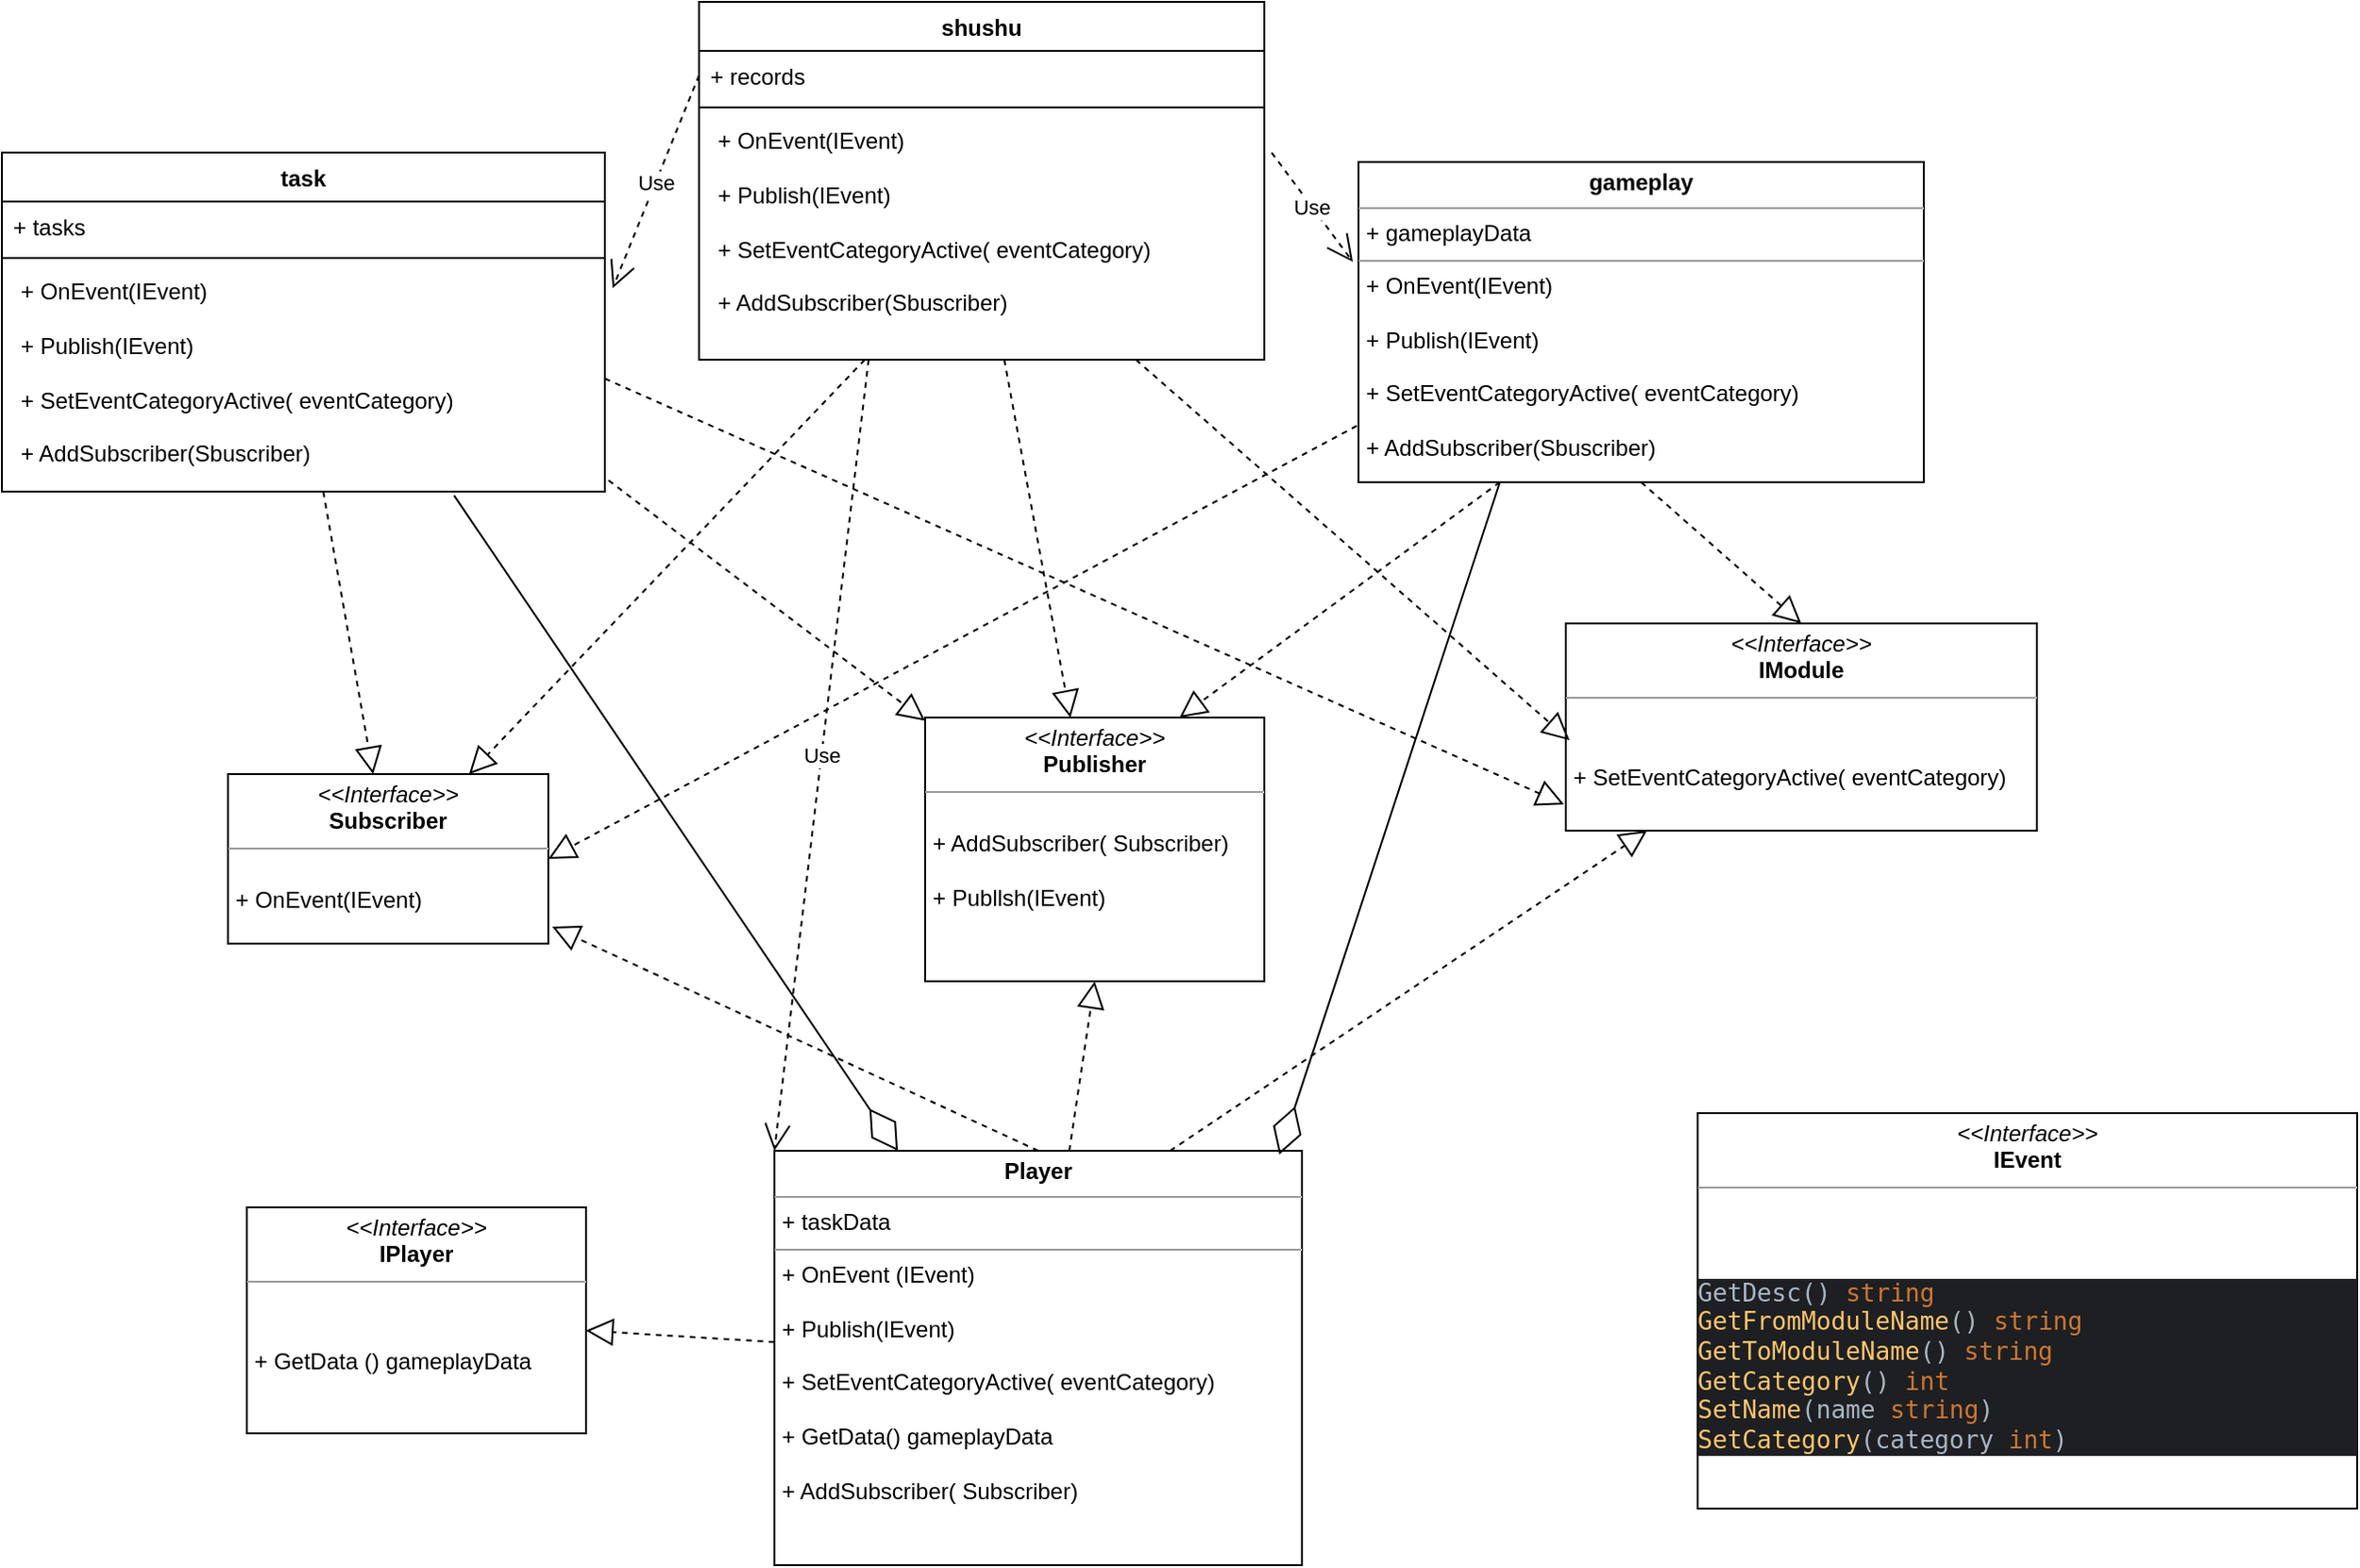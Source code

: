 <mxfile version="21.0.6" type="device"><diagram name="第 1 页" id="54fpp_WpTDdPFJokEVUT"><mxGraphModel dx="2261" dy="1901" grid="1" gridSize="10" guides="1" tooltips="1" connect="1" arrows="1" fold="1" page="1" pageScale="1" pageWidth="827" pageHeight="1169" math="0" shadow="0"><root><mxCell id="0"/><mxCell id="1" parent="0"/><mxCell id="NyXPxZz_sFKsWelykBak-12" value="task" style="swimlane;fontStyle=1;align=center;verticalAlign=top;childLayout=stackLayout;horizontal=1;startSize=26;horizontalStack=0;resizeParent=1;resizeParentMax=0;resizeLast=0;collapsible=1;marginBottom=0;whiteSpace=wrap;html=1;" vertex="1" parent="1"><mxGeometry x="-270" y="-10" width="320" height="180" as="geometry"/></mxCell><mxCell id="NyXPxZz_sFKsWelykBak-13" value="+ tasks" style="text;strokeColor=none;fillColor=none;align=left;verticalAlign=top;spacingLeft=4;spacingRight=4;overflow=hidden;rotatable=0;points=[[0,0.5],[1,0.5]];portConstraint=eastwest;whiteSpace=wrap;html=1;" vertex="1" parent="NyXPxZz_sFKsWelykBak-12"><mxGeometry y="26" width="320" height="26" as="geometry"/></mxCell><mxCell id="NyXPxZz_sFKsWelykBak-14" value="" style="line;strokeWidth=1;fillColor=none;align=left;verticalAlign=middle;spacingTop=-1;spacingLeft=3;spacingRight=3;rotatable=0;labelPosition=right;points=[];portConstraint=eastwest;strokeColor=inherit;" vertex="1" parent="NyXPxZz_sFKsWelykBak-12"><mxGeometry y="52" width="320" height="8" as="geometry"/></mxCell><mxCell id="NyXPxZz_sFKsWelykBak-15" value="&lt;p style=&quot;border-color: var(--border-color); margin: 0px 0px 0px 4px;&quot;&gt;+ OnEvent(IEvent)&lt;/p&gt;&lt;p style=&quot;border-color: var(--border-color); margin: 0px 0px 0px 4px;&quot;&gt;&lt;br style=&quot;border-color: var(--border-color);&quot;&gt;&lt;/p&gt;&lt;p style=&quot;border-color: var(--border-color); margin: 0px 0px 0px 4px;&quot;&gt;+ Publish(IEvent)&lt;/p&gt;&lt;p style=&quot;border-color: var(--border-color); margin: 0px 0px 0px 4px;&quot;&gt;&lt;br style=&quot;border-color: var(--border-color);&quot;&gt;&lt;/p&gt;&lt;p style=&quot;border-color: var(--border-color); margin: 0px 0px 0px 4px;&quot;&gt;+&amp;nbsp;SetEventCategoryActive(&amp;nbsp;eventCategory)&lt;br style=&quot;border-color: var(--border-color);&quot;&gt;&lt;/p&gt;&lt;p style=&quot;border-color: var(--border-color); margin: 0px 0px 0px 4px;&quot;&gt;&lt;br style=&quot;border-color: var(--border-color);&quot;&gt;&lt;/p&gt;&lt;p style=&quot;border-color: var(--border-color); margin: 0px 0px 0px 4px;&quot;&gt;+ AddSubscriber(Sbuscriber)&lt;/p&gt;" style="text;strokeColor=none;fillColor=none;align=left;verticalAlign=top;spacingLeft=4;spacingRight=4;overflow=hidden;rotatable=0;points=[[0,0.5],[1,0.5]];portConstraint=eastwest;whiteSpace=wrap;html=1;" vertex="1" parent="NyXPxZz_sFKsWelykBak-12"><mxGeometry y="60" width="320" height="120" as="geometry"/></mxCell><mxCell id="NyXPxZz_sFKsWelykBak-20" value="shushu" style="swimlane;fontStyle=1;align=center;verticalAlign=top;childLayout=stackLayout;horizontal=1;startSize=26;horizontalStack=0;resizeParent=1;resizeParentMax=0;resizeLast=0;collapsible=1;marginBottom=0;whiteSpace=wrap;html=1;" vertex="1" parent="1"><mxGeometry x="100" y="-90" width="300" height="190" as="geometry"/></mxCell><mxCell id="NyXPxZz_sFKsWelykBak-21" value="+ records" style="text;strokeColor=none;fillColor=none;align=left;verticalAlign=top;spacingLeft=4;spacingRight=4;overflow=hidden;rotatable=0;points=[[0,0.5],[1,0.5]];portConstraint=eastwest;whiteSpace=wrap;html=1;" vertex="1" parent="NyXPxZz_sFKsWelykBak-20"><mxGeometry y="26" width="300" height="26" as="geometry"/></mxCell><mxCell id="NyXPxZz_sFKsWelykBak-22" value="" style="line;strokeWidth=1;fillColor=none;align=left;verticalAlign=middle;spacingTop=-1;spacingLeft=3;spacingRight=3;rotatable=0;labelPosition=right;points=[];portConstraint=eastwest;strokeColor=inherit;" vertex="1" parent="NyXPxZz_sFKsWelykBak-20"><mxGeometry y="52" width="300" height="8" as="geometry"/></mxCell><mxCell id="NyXPxZz_sFKsWelykBak-23" value="&lt;p style=&quot;border-color: var(--border-color); margin: 0px 0px 0px 4px;&quot;&gt;+ OnEvent(IEvent)&lt;/p&gt;&lt;p style=&quot;border-color: var(--border-color); margin: 0px 0px 0px 4px;&quot;&gt;&lt;br style=&quot;border-color: var(--border-color);&quot;&gt;&lt;/p&gt;&lt;p style=&quot;border-color: var(--border-color); margin: 0px 0px 0px 4px;&quot;&gt;+ Publish(IEvent)&lt;/p&gt;&lt;p style=&quot;border-color: var(--border-color); margin: 0px 0px 0px 4px;&quot;&gt;&lt;br style=&quot;border-color: var(--border-color);&quot;&gt;&lt;/p&gt;&lt;p style=&quot;border-color: var(--border-color); margin: 0px 0px 0px 4px;&quot;&gt;+&amp;nbsp;SetEventCategoryActive(&amp;nbsp;eventCategory)&lt;br style=&quot;border-color: var(--border-color);&quot;&gt;&lt;/p&gt;&lt;p style=&quot;border-color: var(--border-color); margin: 0px 0px 0px 4px;&quot;&gt;&lt;br style=&quot;border-color: var(--border-color);&quot;&gt;&lt;/p&gt;&lt;p style=&quot;border-color: var(--border-color); margin: 0px 0px 0px 4px;&quot;&gt;+ AddSubscriber(Sbuscriber)&lt;/p&gt;" style="text;strokeColor=none;fillColor=none;align=left;verticalAlign=top;spacingLeft=4;spacingRight=4;overflow=hidden;rotatable=0;points=[[0,0.5],[1,0.5]];portConstraint=eastwest;whiteSpace=wrap;html=1;" vertex="1" parent="NyXPxZz_sFKsWelykBak-20"><mxGeometry y="60" width="300" height="130" as="geometry"/></mxCell><mxCell id="NyXPxZz_sFKsWelykBak-28" value="&lt;p style=&quot;margin:0px;margin-top:4px;text-align:center;&quot;&gt;&lt;i&gt;&amp;lt;&amp;lt;Interface&amp;gt;&amp;gt;&lt;/i&gt;&lt;br&gt;&lt;b&gt;IPlayer&lt;/b&gt;&lt;/p&gt;&lt;hr size=&quot;1&quot;&gt;&lt;p style=&quot;margin:0px;margin-left:4px;&quot;&gt;&lt;br&gt;&lt;/p&gt;&lt;p style=&quot;margin:0px;margin-left:4px;&quot;&gt;&lt;br&gt;&lt;/p&gt;&lt;p style=&quot;margin:0px;margin-left:4px;&quot;&gt;+&amp;nbsp;GetData () gameplayData&lt;/p&gt;&lt;p style=&quot;margin:0px;margin-left:4px;&quot;&gt;&lt;br&gt;&lt;/p&gt;" style="verticalAlign=top;align=left;overflow=fill;fontSize=12;fontFamily=Helvetica;html=1;whiteSpace=wrap;" vertex="1" parent="1"><mxGeometry x="-140" y="550" width="180" height="120" as="geometry"/></mxCell><mxCell id="NyXPxZz_sFKsWelykBak-29" value="&lt;p style=&quot;margin:0px;margin-top:4px;text-align:center;&quot;&gt;&lt;i&gt;&amp;lt;&amp;lt;Interface&amp;gt;&amp;gt;&lt;/i&gt;&lt;br&gt;&lt;b&gt;IModule&lt;/b&gt;&lt;/p&gt;&lt;hr size=&quot;1&quot;&gt;&lt;p style=&quot;margin:0px;margin-left:4px;&quot;&gt;&lt;br&gt;&lt;/p&gt;&lt;p style=&quot;margin:0px;margin-left:4px;&quot;&gt;&lt;br&gt;&lt;/p&gt;&lt;p style=&quot;margin:0px;margin-left:4px;&quot;&gt;+&amp;nbsp;SetEventCategoryActive(&amp;nbsp;eventCategory&lt;span style=&quot;background-color: initial;&quot;&gt;)&lt;/span&gt;&lt;/p&gt;" style="verticalAlign=top;align=left;overflow=fill;fontSize=12;fontFamily=Helvetica;html=1;whiteSpace=wrap;" vertex="1" parent="1"><mxGeometry x="560" y="240" width="250" height="110" as="geometry"/></mxCell><mxCell id="NyXPxZz_sFKsWelykBak-30" value="&lt;p style=&quot;margin:0px;margin-top:4px;text-align:center;&quot;&gt;&lt;i&gt;&amp;lt;&amp;lt;Interface&amp;gt;&amp;gt;&lt;/i&gt;&lt;br&gt;&lt;b&gt;Publisher&lt;/b&gt;&lt;/p&gt;&lt;hr size=&quot;1&quot;&gt;&lt;p style=&quot;margin:0px;margin-left:4px;&quot;&gt;&lt;br&gt;&lt;/p&gt;&lt;p style=&quot;margin:0px;margin-left:4px;&quot;&gt;+ AddSubscriber( Subscriber)&lt;br&gt;&lt;/p&gt;&lt;p style=&quot;margin:0px;margin-left:4px;&quot;&gt;&lt;br&gt;&lt;/p&gt;&lt;p style=&quot;margin:0px;margin-left:4px;&quot;&gt;+ Publlsh(IEvent)&lt;/p&gt;" style="verticalAlign=top;align=left;overflow=fill;fontSize=12;fontFamily=Helvetica;html=1;whiteSpace=wrap;" vertex="1" parent="1"><mxGeometry x="220" y="290" width="180" height="140" as="geometry"/></mxCell><mxCell id="NyXPxZz_sFKsWelykBak-31" value="&lt;p style=&quot;margin:0px;margin-top:4px;text-align:center;&quot;&gt;&lt;i&gt;&amp;lt;&amp;lt;Interface&amp;gt;&amp;gt;&lt;/i&gt;&lt;br&gt;&lt;b&gt;Subscriber&lt;/b&gt;&lt;/p&gt;&lt;hr size=&quot;1&quot;&gt;&lt;p style=&quot;margin:0px;margin-left:4px;&quot;&gt;&lt;br&gt;&lt;/p&gt;&lt;p style=&quot;margin:0px;margin-left:4px;&quot;&gt;+ OnEvent(IEvent)&lt;br&gt;&lt;/p&gt;&lt;p style=&quot;margin:0px;margin-left:4px;&quot;&gt;&lt;br&gt;&lt;/p&gt;" style="verticalAlign=top;align=left;overflow=fill;fontSize=12;fontFamily=Helvetica;html=1;whiteSpace=wrap;" vertex="1" parent="1"><mxGeometry x="-150" y="320" width="170" height="90" as="geometry"/></mxCell><mxCell id="NyXPxZz_sFKsWelykBak-32" value="&lt;p style=&quot;margin:0px;margin-top:4px;text-align:center;&quot;&gt;&lt;b&gt;Player&lt;/b&gt;&lt;/p&gt;&lt;hr size=&quot;1&quot;&gt;&lt;p style=&quot;margin:0px;margin-left:4px;&quot;&gt;+ taskData&lt;/p&gt;&lt;hr size=&quot;1&quot;&gt;&lt;p style=&quot;margin:0px;margin-left:4px;&quot;&gt;+ OnEvent (IEvent)&lt;/p&gt;&lt;p style=&quot;margin:0px;margin-left:4px;&quot;&gt;&lt;br&gt;&lt;/p&gt;&lt;p style=&quot;border-color: var(--border-color); margin: 0px 0px 0px 4px;&quot;&gt;+ Publish(IEvent)&lt;br style=&quot;border-color: var(--border-color);&quot;&gt;&lt;/p&gt;&lt;p style=&quot;border-color: var(--border-color); margin: 0px 0px 0px 4px;&quot;&gt;&lt;br style=&quot;border-color: var(--border-color);&quot;&gt;&lt;/p&gt;&lt;p style=&quot;border-color: var(--border-color); margin: 0px 0px 0px 4px;&quot;&gt;+&amp;nbsp;SetEventCategoryActive(&amp;nbsp;eventCategory)&lt;/p&gt;&lt;p style=&quot;border-color: var(--border-color); margin: 0px 0px 0px 4px;&quot;&gt;&lt;br&gt;&lt;/p&gt;&lt;p style=&quot;border-color: var(--border-color); margin: 0px 0px 0px 4px;&quot;&gt;+ GetData() gameplayData&lt;/p&gt;&lt;p style=&quot;border-color: var(--border-color); margin: 0px 0px 0px 4px;&quot;&gt;&lt;br&gt;&lt;/p&gt;&lt;p style=&quot;border-color: var(--border-color); margin: 0px 0px 0px 4px;&quot;&gt;+ AddSubscriber( Subscriber)&lt;br&gt;&lt;/p&gt;&lt;p style=&quot;border-color: var(--border-color); margin: 0px 0px 0px 4px;&quot;&gt;&lt;br&gt;&lt;/p&gt;" style="verticalAlign=top;align=left;overflow=fill;fontSize=12;fontFamily=Helvetica;html=1;whiteSpace=wrap;" vertex="1" parent="1"><mxGeometry x="140" y="520" width="280" height="220" as="geometry"/></mxCell><mxCell id="NyXPxZz_sFKsWelykBak-34" value="" style="endArrow=block;dashed=1;endFill=0;endSize=12;html=1;rounded=0;exitX=0.5;exitY=0;exitDx=0;exitDy=0;entryX=1.012;entryY=0.9;entryDx=0;entryDy=0;entryPerimeter=0;" edge="1" parent="1" source="NyXPxZz_sFKsWelykBak-32" target="NyXPxZz_sFKsWelykBak-31"><mxGeometry width="160" relative="1" as="geometry"><mxPoint x="160" y="670" as="sourcePoint"/><mxPoint x="320" y="670" as="targetPoint"/></mxGeometry></mxCell><mxCell id="NyXPxZz_sFKsWelykBak-36" value="" style="endArrow=block;dashed=1;endFill=0;endSize=12;html=1;rounded=0;" edge="1" parent="1" source="NyXPxZz_sFKsWelykBak-32" target="NyXPxZz_sFKsWelykBak-28"><mxGeometry width="160" relative="1" as="geometry"><mxPoint x="330" y="510" as="sourcePoint"/><mxPoint x="490" y="510" as="targetPoint"/></mxGeometry></mxCell><mxCell id="NyXPxZz_sFKsWelykBak-37" value="" style="endArrow=block;dashed=1;endFill=0;endSize=12;html=1;rounded=0;exitX=0.75;exitY=0;exitDx=0;exitDy=0;" edge="1" parent="1" source="NyXPxZz_sFKsWelykBak-32" target="NyXPxZz_sFKsWelykBak-29"><mxGeometry width="160" relative="1" as="geometry"><mxPoint x="330" y="510" as="sourcePoint"/><mxPoint x="490" y="510" as="targetPoint"/></mxGeometry></mxCell><mxCell id="NyXPxZz_sFKsWelykBak-38" value="&lt;p style=&quot;margin:0px;margin-top:4px;text-align:center;&quot;&gt;&lt;b&gt;gameplay&lt;/b&gt;&lt;/p&gt;&lt;hr size=&quot;1&quot;&gt;&lt;p style=&quot;margin:0px;margin-left:4px;&quot;&gt;+ gameplayData&lt;/p&gt;&lt;hr size=&quot;1&quot;&gt;&lt;p style=&quot;margin:0px;margin-left:4px;&quot;&gt;+ OnEvent(IEvent)&lt;/p&gt;&lt;p style=&quot;margin:0px;margin-left:4px;&quot;&gt;&lt;br&gt;&lt;/p&gt;&lt;p style=&quot;margin:0px;margin-left:4px;&quot;&gt;+ Publish(IEvent)&lt;/p&gt;&lt;p style=&quot;margin:0px;margin-left:4px;&quot;&gt;&lt;br&gt;&lt;/p&gt;&lt;p style=&quot;margin:0px;margin-left:4px;&quot;&gt;+&amp;nbsp;SetEventCategoryActive(&amp;nbsp;eventCategory)&lt;br&gt;&lt;/p&gt;&lt;p style=&quot;margin:0px;margin-left:4px;&quot;&gt;&lt;br&gt;&lt;/p&gt;&lt;p style=&quot;margin:0px;margin-left:4px;&quot;&gt;+ AddSubscriber(Sbuscriber)&lt;br&gt;&lt;/p&gt;" style="verticalAlign=top;align=left;overflow=fill;fontSize=12;fontFamily=Helvetica;html=1;whiteSpace=wrap;" vertex="1" parent="1"><mxGeometry x="450" y="-5" width="300" height="170" as="geometry"/></mxCell><mxCell id="NyXPxZz_sFKsWelykBak-39" value="" style="endArrow=block;dashed=1;endFill=0;endSize=12;html=1;rounded=0;" edge="1" parent="1" source="NyXPxZz_sFKsWelykBak-15" target="NyXPxZz_sFKsWelykBak-31"><mxGeometry width="160" relative="1" as="geometry"><mxPoint x="330" y="410" as="sourcePoint"/><mxPoint x="490" y="410" as="targetPoint"/></mxGeometry></mxCell><mxCell id="NyXPxZz_sFKsWelykBak-40" value="" style="endArrow=block;dashed=1;endFill=0;endSize=12;html=1;rounded=0;" edge="1" parent="1" source="NyXPxZz_sFKsWelykBak-23" target="NyXPxZz_sFKsWelykBak-31"><mxGeometry width="160" relative="1" as="geometry"><mxPoint x="330" y="410" as="sourcePoint"/><mxPoint x="490" y="410" as="targetPoint"/></mxGeometry></mxCell><mxCell id="NyXPxZz_sFKsWelykBak-42" value="" style="endArrow=block;dashed=1;endFill=0;endSize=12;html=1;rounded=0;entryX=0.5;entryY=1;entryDx=0;entryDy=0;" edge="1" parent="1" source="NyXPxZz_sFKsWelykBak-32" target="NyXPxZz_sFKsWelykBak-30"><mxGeometry width="160" relative="1" as="geometry"><mxPoint x="330" y="490" as="sourcePoint"/><mxPoint x="490" y="490" as="targetPoint"/></mxGeometry></mxCell><mxCell id="NyXPxZz_sFKsWelykBak-45" value="" style="endArrow=block;dashed=1;endFill=0;endSize=12;html=1;rounded=0;entryX=0.5;entryY=0;entryDx=0;entryDy=0;exitX=0.5;exitY=1;exitDx=0;exitDy=0;" edge="1" parent="1" source="NyXPxZz_sFKsWelykBak-38" target="NyXPxZz_sFKsWelykBak-29"><mxGeometry width="160" relative="1" as="geometry"><mxPoint x="330" y="290" as="sourcePoint"/><mxPoint x="490" y="290" as="targetPoint"/></mxGeometry></mxCell><mxCell id="NyXPxZz_sFKsWelykBak-46" value="" style="endArrow=block;dashed=1;endFill=0;endSize=12;html=1;rounded=0;exitX=0.25;exitY=1;exitDx=0;exitDy=0;entryX=0.75;entryY=0;entryDx=0;entryDy=0;" edge="1" parent="1" source="NyXPxZz_sFKsWelykBak-38" target="NyXPxZz_sFKsWelykBak-30"><mxGeometry width="160" relative="1" as="geometry"><mxPoint x="330" y="290" as="sourcePoint"/><mxPoint x="490" y="290" as="targetPoint"/></mxGeometry></mxCell><mxCell id="NyXPxZz_sFKsWelykBak-48" value="" style="endArrow=block;dashed=1;endFill=0;endSize=12;html=1;rounded=0;" edge="1" parent="1" source="NyXPxZz_sFKsWelykBak-23" target="NyXPxZz_sFKsWelykBak-30"><mxGeometry width="160" relative="1" as="geometry"><mxPoint x="330" y="290" as="sourcePoint"/><mxPoint x="490" y="290" as="targetPoint"/></mxGeometry></mxCell><mxCell id="NyXPxZz_sFKsWelykBak-50" value="" style="endArrow=block;dashed=1;endFill=0;endSize=12;html=1;rounded=0;exitX=1.006;exitY=0.95;exitDx=0;exitDy=0;exitPerimeter=0;" edge="1" parent="1" source="NyXPxZz_sFKsWelykBak-15" target="NyXPxZz_sFKsWelykBak-30"><mxGeometry width="160" relative="1" as="geometry"><mxPoint x="330" y="290" as="sourcePoint"/><mxPoint x="490" y="290" as="targetPoint"/></mxGeometry></mxCell><mxCell id="NyXPxZz_sFKsWelykBak-51" value="" style="endArrow=block;dashed=1;endFill=0;endSize=12;html=1;rounded=0;entryX=1;entryY=0.5;entryDx=0;entryDy=0;exitX=-0.003;exitY=0.824;exitDx=0;exitDy=0;exitPerimeter=0;" edge="1" parent="1" source="NyXPxZz_sFKsWelykBak-38" target="NyXPxZz_sFKsWelykBak-31"><mxGeometry width="160" relative="1" as="geometry"><mxPoint x="330" y="390" as="sourcePoint"/><mxPoint x="490" y="390" as="targetPoint"/></mxGeometry></mxCell><mxCell id="NyXPxZz_sFKsWelykBak-53" value="&lt;p style=&quot;margin:0px;margin-top:4px;text-align:center;&quot;&gt;&lt;i&gt;&amp;lt;&amp;lt;Interface&amp;gt;&amp;gt;&lt;/i&gt;&lt;br&gt;&lt;b&gt;IEvent&lt;/b&gt;&lt;/p&gt;&lt;hr size=&quot;1&quot;&gt;&lt;p style=&quot;margin:0px;margin-left:4px;&quot;&gt;&lt;br&gt;&lt;/p&gt;&lt;p style=&quot;margin:0px;margin-left:4px;&quot;&gt;&lt;br&gt;&lt;/p&gt;&lt;div style=&quot;background-color:#1e1f22;color:#a9b7c6;font-family:'JetBrains Mono',monospace;font-size:9.8pt;&quot;&gt;&lt;pre&gt;GetDesc() &lt;span style=&quot;color:#cc7832;&quot;&gt;string&lt;br&gt;&lt;/span&gt;&lt;span style=&quot;color:#ffc66d;&quot;&gt;GetFromModuleName&lt;/span&gt;() &lt;span style=&quot;color:#cc7832;&quot;&gt;string&lt;br&gt;&lt;/span&gt;&lt;span style=&quot;color:#ffc66d;&quot;&gt;GetToModuleName&lt;/span&gt;() &lt;span style=&quot;color:#cc7832;&quot;&gt;string&lt;br&gt;&lt;/span&gt;&lt;span style=&quot;color:#ffc66d;&quot;&gt;GetCategory&lt;/span&gt;() &lt;span style=&quot;color:#cc7832;&quot;&gt;int&lt;br&gt;&lt;/span&gt;&lt;span style=&quot;color:#ffc66d;&quot;&gt;SetName&lt;/span&gt;(name &lt;span style=&quot;color:#cc7832;&quot;&gt;string&lt;/span&gt;)&lt;br&gt;&lt;span style=&quot;color:#ffc66d;&quot;&gt;SetCategory&lt;/span&gt;(category &lt;span style=&quot;color:#cc7832;&quot;&gt;int&lt;/span&gt;)&lt;/pre&gt;&lt;/div&gt;&lt;p style=&quot;margin:0px;margin-left:4px;&quot;&gt;&lt;br&gt;&lt;/p&gt;" style="verticalAlign=top;align=left;overflow=fill;fontSize=12;fontFamily=Helvetica;html=1;whiteSpace=wrap;" vertex="1" parent="1"><mxGeometry x="630" y="500" width="350" height="210" as="geometry"/></mxCell><mxCell id="NyXPxZz_sFKsWelykBak-54" value="" style="endArrow=block;dashed=1;endFill=0;endSize=12;html=1;rounded=0;exitX=0.773;exitY=1;exitDx=0;exitDy=0;exitPerimeter=0;entryX=0.008;entryY=0.564;entryDx=0;entryDy=0;entryPerimeter=0;" edge="1" parent="1" source="NyXPxZz_sFKsWelykBak-23" target="NyXPxZz_sFKsWelykBak-29"><mxGeometry width="160" relative="1" as="geometry"><mxPoint x="330" y="260" as="sourcePoint"/><mxPoint x="490" y="260" as="targetPoint"/></mxGeometry></mxCell><mxCell id="NyXPxZz_sFKsWelykBak-55" value="" style="endArrow=block;dashed=1;endFill=0;endSize=12;html=1;rounded=0;exitX=1;exitY=0.5;exitDx=0;exitDy=0;entryX=-0.004;entryY=0.873;entryDx=0;entryDy=0;entryPerimeter=0;" edge="1" parent="1" source="NyXPxZz_sFKsWelykBak-15" target="NyXPxZz_sFKsWelykBak-29"><mxGeometry width="160" relative="1" as="geometry"><mxPoint x="330" y="260" as="sourcePoint"/><mxPoint x="490" y="260" as="targetPoint"/></mxGeometry></mxCell><mxCell id="NyXPxZz_sFKsWelykBak-57" value="" style="endArrow=diamondThin;endFill=0;endSize=24;html=1;rounded=0;entryX=0.957;entryY=0.009;entryDx=0;entryDy=0;entryPerimeter=0;exitX=0.25;exitY=1;exitDx=0;exitDy=0;" edge="1" parent="1" source="NyXPxZz_sFKsWelykBak-38" target="NyXPxZz_sFKsWelykBak-32"><mxGeometry width="160" relative="1" as="geometry"><mxPoint x="330" y="360" as="sourcePoint"/><mxPoint x="490" y="360" as="targetPoint"/></mxGeometry></mxCell><mxCell id="NyXPxZz_sFKsWelykBak-59" value="" style="endArrow=diamondThin;endFill=0;endSize=24;html=1;rounded=0;exitX=0.75;exitY=1.017;exitDx=0;exitDy=0;exitPerimeter=0;" edge="1" parent="1" source="NyXPxZz_sFKsWelykBak-15" target="NyXPxZz_sFKsWelykBak-32"><mxGeometry width="160" relative="1" as="geometry"><mxPoint x="330" y="260" as="sourcePoint"/><mxPoint x="490" y="260" as="targetPoint"/></mxGeometry></mxCell><mxCell id="NyXPxZz_sFKsWelykBak-60" value="Use" style="endArrow=open;endSize=12;dashed=1;html=1;rounded=0;entryX=1.013;entryY=0.1;entryDx=0;entryDy=0;entryPerimeter=0;exitX=0;exitY=0.5;exitDx=0;exitDy=0;" edge="1" parent="1" source="NyXPxZz_sFKsWelykBak-21" target="NyXPxZz_sFKsWelykBak-15"><mxGeometry width="160" relative="1" as="geometry"><mxPoint x="330" y="260" as="sourcePoint"/><mxPoint x="490" y="260" as="targetPoint"/></mxGeometry></mxCell><mxCell id="NyXPxZz_sFKsWelykBak-61" value="Use" style="endArrow=open;endSize=12;dashed=1;html=1;rounded=0;exitX=1.013;exitY=0.154;exitDx=0;exitDy=0;exitPerimeter=0;entryX=-0.01;entryY=0.312;entryDx=0;entryDy=0;entryPerimeter=0;" edge="1" parent="1" source="NyXPxZz_sFKsWelykBak-23" target="NyXPxZz_sFKsWelykBak-38"><mxGeometry width="160" relative="1" as="geometry"><mxPoint x="330" y="260" as="sourcePoint"/><mxPoint x="490" y="260" as="targetPoint"/></mxGeometry></mxCell><mxCell id="NyXPxZz_sFKsWelykBak-62" value="Use" style="endArrow=open;endSize=12;dashed=1;html=1;rounded=0;" edge="1" parent="1"><mxGeometry width="160" relative="1" as="geometry"><mxPoint x="190" y="100" as="sourcePoint"/><mxPoint x="140" y="520" as="targetPoint"/></mxGeometry></mxCell></root></mxGraphModel></diagram></mxfile>